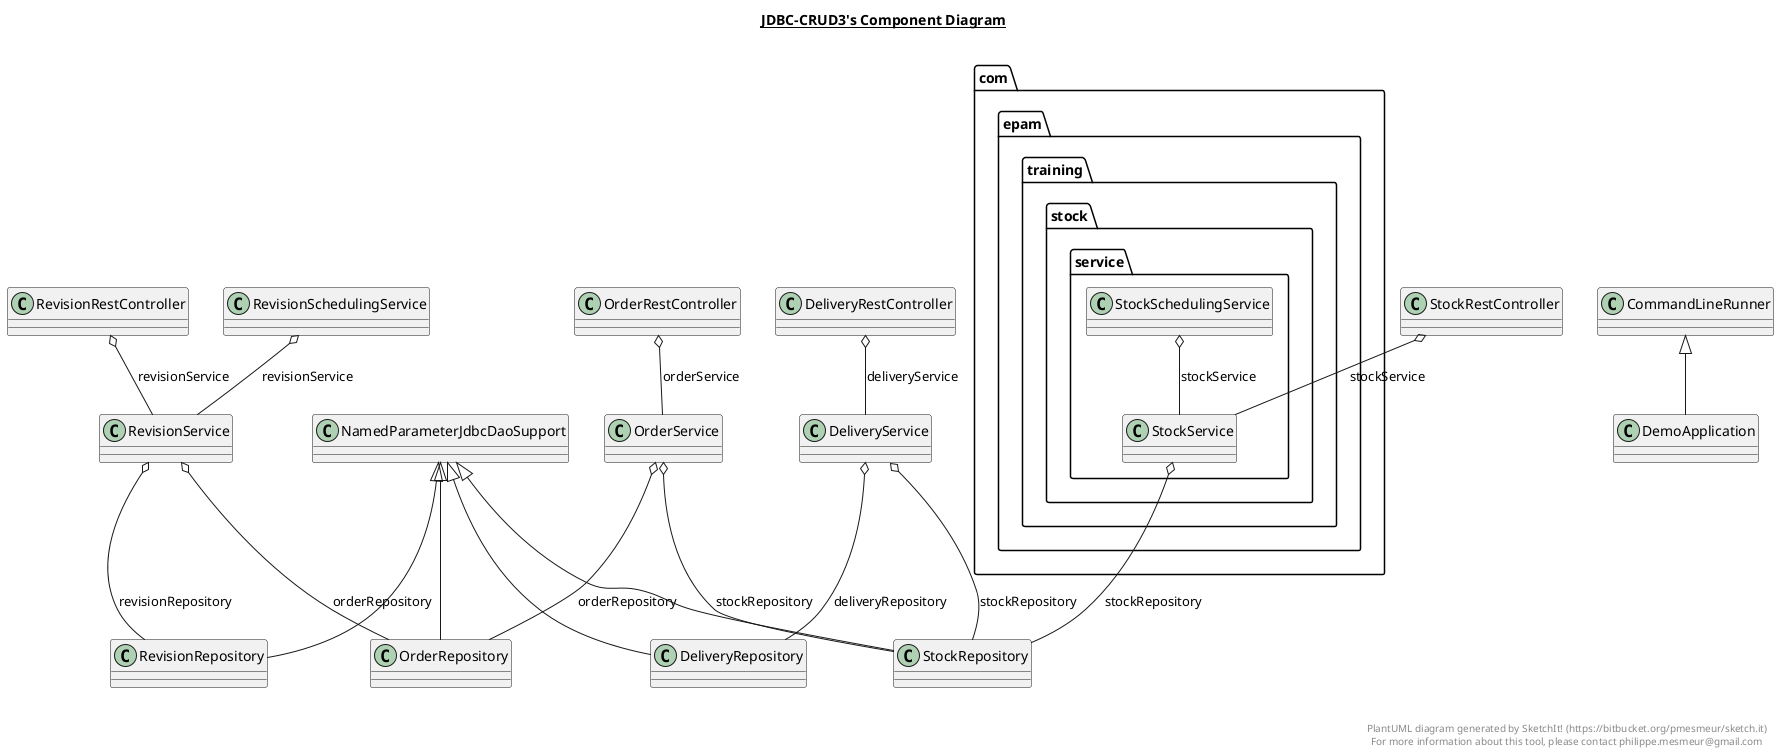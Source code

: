 @startuml

title __JDBC-CRUD3's Component Diagram__\n

  package com.epam.training {
    package com.epam.training.stock {
      package com.epam.training.stock.service {
        class StockSchedulingService {
        }
      }
    }
  }
  

  package com.epam.training {
    package com.epam.training.stock {
      package com.epam.training.stock.service {
        class StockService {
        }
      }
    }
  }
  

  DeliveryRepository -up-|> NamedParameterJdbcDaoSupport
  DeliveryRestController o-- DeliveryService : deliveryService
  DeliveryService o-- DeliveryRepository : deliveryRepository
  DeliveryService o-- StockRepository : stockRepository
  DemoApplication -up-|> CommandLineRunner
  OrderRepository -up-|> NamedParameterJdbcDaoSupport
  OrderRestController o-- OrderService : orderService
  OrderService o-- OrderRepository : orderRepository
  OrderService o-- StockRepository : stockRepository
  RevisionRepository -up-|> NamedParameterJdbcDaoSupport
  RevisionRestController o-- RevisionService : revisionService
  RevisionSchedulingService o-- RevisionService : revisionService
  RevisionService o-- RevisionRepository : revisionRepository
  RevisionService o-- OrderRepository : orderRepository
  StockRepository -up-|> NamedParameterJdbcDaoSupport
  StockRestController o-- StockService : stockService
  StockSchedulingService o-- StockService : stockService
  StockService o-- StockRepository : stockRepository


right footer


PlantUML diagram generated by SketchIt! (https://bitbucket.org/pmesmeur/sketch.it)
For more information about this tool, please contact philippe.mesmeur@gmail.com
endfooter

@enduml
